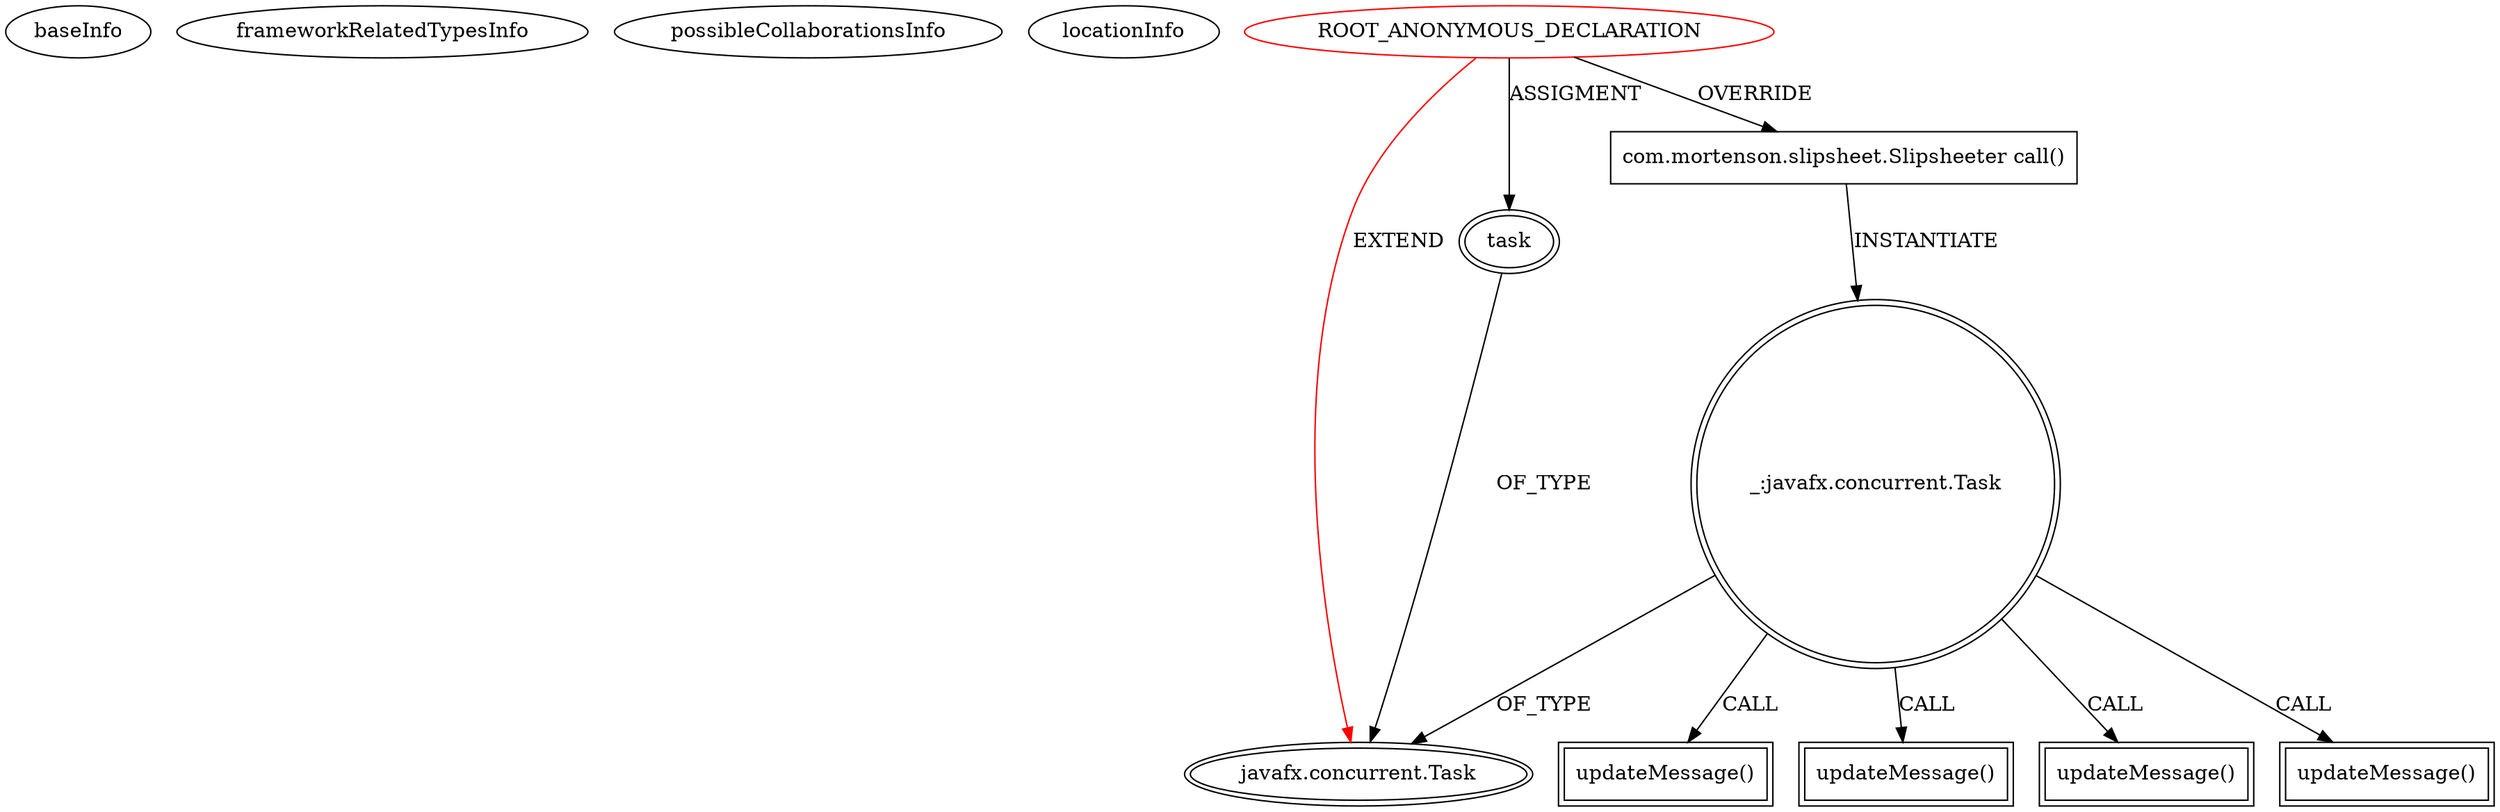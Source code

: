 digraph {
baseInfo[graphId=3329,category="extension_graph",isAnonymous=true,possibleRelation=false]
frameworkRelatedTypesInfo[0="javafx.concurrent.Task"]
possibleCollaborationsInfo[]
locationInfo[projectName="joe-degiovanni-Slipsheet",filePath="/joe-degiovanni-Slipsheet/Slipsheet-master/src/com/mortenson/slipsheet/Slipsheet.java",contextSignature="javafx.concurrent.Task createTask()",graphId="3329"]
0[label="ROOT_ANONYMOUS_DECLARATION",vertexType="ROOT_ANONYMOUS_DECLARATION",isFrameworkType=false,color=red]
1[label="javafx.concurrent.Task",vertexType="FRAMEWORK_CLASS_TYPE",isFrameworkType=true,peripheries=2]
2[label="task",vertexType="OUTSIDE_VARIABLE_EXPRESION",isFrameworkType=true,peripheries=2]
4[label="com.mortenson.slipsheet.Slipsheeter call()",vertexType="OVERRIDING_METHOD_DECLARATION",isFrameworkType=false,shape=box]
5[label="_:javafx.concurrent.Task",vertexType="VARIABLE_EXPRESION",isFrameworkType=true,peripheries=2,shape=circle]
6[label="updateMessage()",vertexType="INSIDE_CALL",isFrameworkType=true,peripheries=2,shape=box]
9[label="updateMessage()",vertexType="INSIDE_CALL",isFrameworkType=true,peripheries=2,shape=box]
11[label="updateMessage()",vertexType="INSIDE_CALL",isFrameworkType=true,peripheries=2,shape=box]
13[label="updateMessage()",vertexType="INSIDE_CALL",isFrameworkType=true,peripheries=2,shape=box]
0->1[label="EXTEND",color=red]
0->2[label="ASSIGMENT"]
2->1[label="OF_TYPE"]
0->4[label="OVERRIDE"]
4->5[label="INSTANTIATE"]
5->1[label="OF_TYPE"]
5->6[label="CALL"]
5->9[label="CALL"]
5->11[label="CALL"]
5->13[label="CALL"]
}
